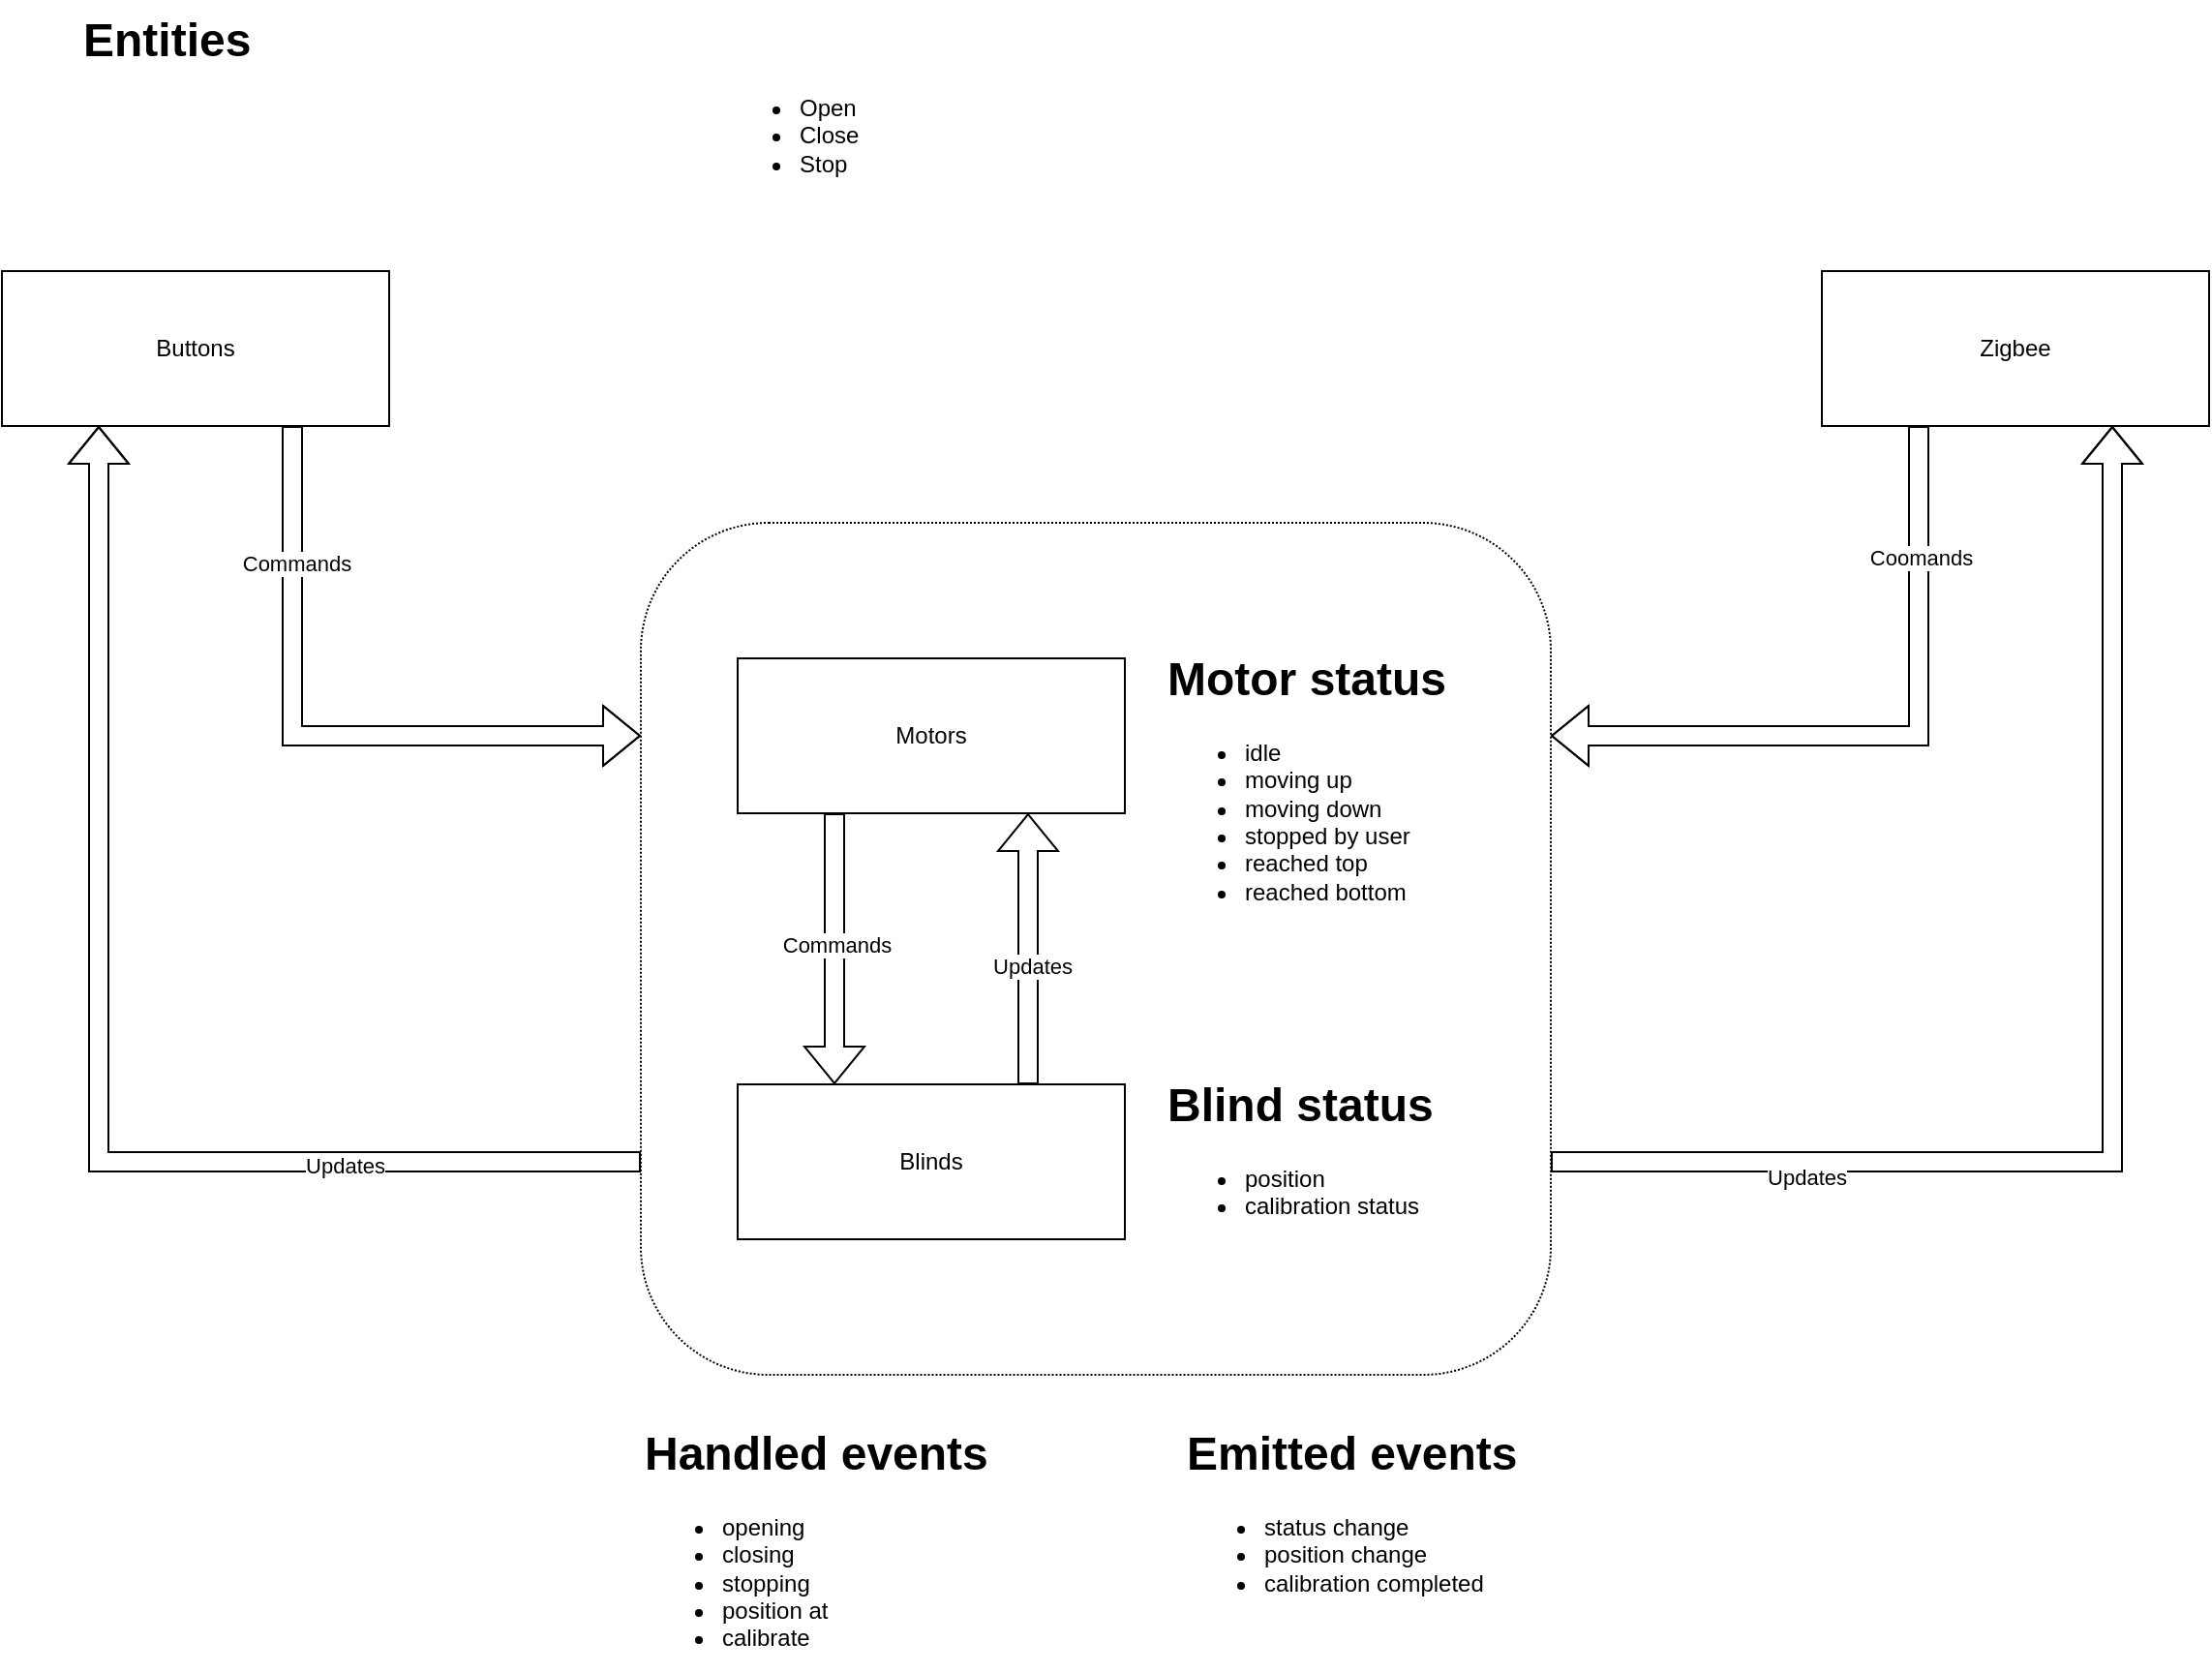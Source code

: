 <mxfile version="26.2.2">
  <diagram name="Entities" id="6bt8VVbiZC6MUEthMn2e">
    <mxGraphModel dx="1222" dy="814" grid="1" gridSize="10" guides="1" tooltips="1" connect="1" arrows="1" fold="1" page="1" pageScale="1" pageWidth="1169" pageHeight="827" math="0" shadow="0">
      <root>
        <mxCell id="0" />
        <mxCell id="1" parent="0" />
        <mxCell id="H7hudWMMLtQhsnyBlGZb-2" value="Buttons" style="rounded=0;whiteSpace=wrap;html=1;" vertex="1" parent="1">
          <mxGeometry x="40" y="140" width="200" height="80" as="geometry" />
        </mxCell>
        <mxCell id="H7hudWMMLtQhsnyBlGZb-4" value="Zigbee" style="rounded=0;whiteSpace=wrap;html=1;" vertex="1" parent="1">
          <mxGeometry x="980" y="140" width="200" height="80" as="geometry" />
        </mxCell>
        <mxCell id="H7hudWMMLtQhsnyBlGZb-5" value="&lt;h1 style=&quot;margin-top: 0px;&quot;&gt;Entities&lt;/h1&gt;" style="text;html=1;whiteSpace=wrap;overflow=hidden;rounded=0;" vertex="1" parent="1">
          <mxGeometry x="80" width="360" height="40" as="geometry" />
        </mxCell>
        <mxCell id="H7hudWMMLtQhsnyBlGZb-8" value="" style="shape=flexArrow;endArrow=classic;html=1;rounded=0;exitX=0.75;exitY=1;exitDx=0;exitDy=0;entryX=0;entryY=0.25;entryDx=0;entryDy=0;" edge="1" parent="1" source="H7hudWMMLtQhsnyBlGZb-2" target="H7hudWMMLtQhsnyBlGZb-15">
          <mxGeometry width="50" height="50" relative="1" as="geometry">
            <mxPoint x="440" y="430" as="sourcePoint" />
            <mxPoint x="310" y="450" as="targetPoint" />
            <Array as="points">
              <mxPoint x="190" y="380" />
            </Array>
          </mxGeometry>
        </mxCell>
        <mxCell id="H7hudWMMLtQhsnyBlGZb-9" value="Commands" style="edgeLabel;html=1;align=center;verticalAlign=middle;resizable=0;points=[];" vertex="1" connectable="0" parent="H7hudWMMLtQhsnyBlGZb-8">
          <mxGeometry x="-0.582" y="2" relative="1" as="geometry">
            <mxPoint as="offset" />
          </mxGeometry>
        </mxCell>
        <mxCell id="H7hudWMMLtQhsnyBlGZb-10" value="" style="shape=flexArrow;endArrow=classic;html=1;rounded=0;exitX=0.25;exitY=1;exitDx=0;exitDy=0;entryX=1;entryY=0.25;entryDx=0;entryDy=0;" edge="1" parent="1" source="H7hudWMMLtQhsnyBlGZb-4" target="H7hudWMMLtQhsnyBlGZb-15">
          <mxGeometry width="50" height="50" relative="1" as="geometry">
            <mxPoint x="770" y="430" as="sourcePoint" />
            <mxPoint x="950" y="450" as="targetPoint" />
            <Array as="points">
              <mxPoint x="1030" y="380" />
            </Array>
          </mxGeometry>
        </mxCell>
        <mxCell id="H7hudWMMLtQhsnyBlGZb-11" value="Coomands" style="edgeLabel;html=1;align=center;verticalAlign=middle;resizable=0;points=[];" vertex="1" connectable="0" parent="H7hudWMMLtQhsnyBlGZb-10">
          <mxGeometry x="-0.612" y="1" relative="1" as="geometry">
            <mxPoint as="offset" />
          </mxGeometry>
        </mxCell>
        <mxCell id="H7hudWMMLtQhsnyBlGZb-14" value="&lt;ul&gt;&lt;li&gt;Open&lt;/li&gt;&lt;li&gt;Close&lt;/li&gt;&lt;li&gt;Stop&lt;/li&gt;&lt;/ul&gt;&lt;p&gt;&lt;/p&gt;" style="text;html=1;whiteSpace=wrap;overflow=hidden;rounded=0;" vertex="1" parent="1">
          <mxGeometry x="410" y="30" width="190" height="80" as="geometry" />
        </mxCell>
        <mxCell id="H7hudWMMLtQhsnyBlGZb-15" value="" style="rounded=1;whiteSpace=wrap;html=1;dashed=1;dashPattern=1 1;" vertex="1" parent="1">
          <mxGeometry x="370" y="270" width="470" height="440" as="geometry" />
        </mxCell>
        <mxCell id="H7hudWMMLtQhsnyBlGZb-16" value="Motors" style="rounded=0;whiteSpace=wrap;html=1;" vertex="1" parent="1">
          <mxGeometry x="420" y="340" width="200" height="80" as="geometry" />
        </mxCell>
        <mxCell id="H7hudWMMLtQhsnyBlGZb-17" value="Blinds" style="rounded=0;whiteSpace=wrap;html=1;" vertex="1" parent="1">
          <mxGeometry x="420" y="560" width="200" height="80" as="geometry" />
        </mxCell>
        <mxCell id="H7hudWMMLtQhsnyBlGZb-18" value="" style="shape=flexArrow;endArrow=classic;html=1;rounded=0;exitX=0.25;exitY=1;exitDx=0;exitDy=0;entryX=0.25;entryY=0;entryDx=0;entryDy=0;" edge="1" parent="1" source="H7hudWMMLtQhsnyBlGZb-16" target="H7hudWMMLtQhsnyBlGZb-17">
          <mxGeometry width="50" height="50" relative="1" as="geometry">
            <mxPoint x="510" y="400" as="sourcePoint" />
            <mxPoint x="560" y="350" as="targetPoint" />
          </mxGeometry>
        </mxCell>
        <mxCell id="H7hudWMMLtQhsnyBlGZb-19" value="Drive" style="edgeLabel;html=1;align=center;verticalAlign=middle;resizable=0;points=[];" vertex="1" connectable="0" parent="H7hudWMMLtQhsnyBlGZb-18">
          <mxGeometry x="-0.036" y="1" relative="1" as="geometry">
            <mxPoint as="offset" />
          </mxGeometry>
        </mxCell>
        <mxCell id="H7hudWMMLtQhsnyBlGZb-26" value="Commands" style="edgeLabel;html=1;align=center;verticalAlign=middle;resizable=0;points=[];" vertex="1" connectable="0" parent="H7hudWMMLtQhsnyBlGZb-18">
          <mxGeometry x="-0.029" y="1" relative="1" as="geometry">
            <mxPoint as="offset" />
          </mxGeometry>
        </mxCell>
        <mxCell id="H7hudWMMLtQhsnyBlGZb-20" value="&lt;h1 style=&quot;margin-top: 0px;&quot;&gt;Blind status&lt;/h1&gt;&lt;p&gt;&lt;/p&gt;&lt;ul&gt;&lt;li&gt;position&lt;/li&gt;&lt;li&gt;&lt;span style=&quot;background-color: transparent; color: light-dark(rgb(0, 0, 0), rgb(255, 255, 255));&quot;&gt;calibration status&lt;/span&gt;&lt;/li&gt;&lt;/ul&gt;&lt;p&gt;&lt;/p&gt;" style="text;html=1;whiteSpace=wrap;overflow=hidden;rounded=0;" vertex="1" parent="1">
          <mxGeometry x="640" y="550" width="190" height="120" as="geometry" />
        </mxCell>
        <mxCell id="H7hudWMMLtQhsnyBlGZb-21" value="&lt;h1 style=&quot;margin-top: 0px;&quot;&gt;Motor status&lt;/h1&gt;&lt;p&gt;&lt;/p&gt;&lt;ul&gt;&lt;li&gt;idle&lt;/li&gt;&lt;li&gt;moving up&lt;/li&gt;&lt;li&gt;moving down&lt;/li&gt;&lt;li&gt;stopped by user&lt;/li&gt;&lt;li&gt;reached top&lt;/li&gt;&lt;li&gt;reached bottom&lt;/li&gt;&lt;/ul&gt;&lt;p&gt;&lt;/p&gt;" style="text;html=1;whiteSpace=wrap;overflow=hidden;rounded=0;" vertex="1" parent="1">
          <mxGeometry x="640" y="330" width="190" height="150" as="geometry" />
        </mxCell>
        <mxCell id="H7hudWMMLtQhsnyBlGZb-22" value="&lt;h1 style=&quot;margin-top: 0px;&quot;&gt;Emitted events&lt;/h1&gt;&lt;p&gt;&lt;/p&gt;&lt;ul&gt;&lt;li&gt;status change&lt;/li&gt;&lt;li&gt;&lt;span style=&quot;background-color: transparent; color: light-dark(rgb(0, 0, 0), rgb(255, 255, 255));&quot;&gt;position change&lt;/span&gt;&lt;/li&gt;&lt;li&gt;calibration completed&lt;/li&gt;&lt;/ul&gt;&lt;p&gt;&lt;/p&gt;" style="text;html=1;whiteSpace=wrap;overflow=hidden;rounded=0;" vertex="1" parent="1">
          <mxGeometry x="650" y="730" width="190" height="110" as="geometry" />
        </mxCell>
        <mxCell id="H7hudWMMLtQhsnyBlGZb-23" value="&lt;h1 style=&quot;margin-top: 0px;&quot;&gt;Handled events&lt;/h1&gt;&lt;p&gt;&lt;/p&gt;&lt;ul&gt;&lt;li&gt;opening&lt;/li&gt;&lt;li&gt;closing&lt;/li&gt;&lt;li&gt;stopping&lt;/li&gt;&lt;li&gt;position at&lt;/li&gt;&lt;li&gt;calibrate&lt;/li&gt;&lt;/ul&gt;&lt;p&gt;&lt;/p&gt;" style="text;html=1;whiteSpace=wrap;overflow=hidden;rounded=0;" vertex="1" parent="1">
          <mxGeometry x="370" y="730" width="220" height="130" as="geometry" />
        </mxCell>
        <mxCell id="H7hudWMMLtQhsnyBlGZb-24" value="" style="shape=flexArrow;endArrow=classic;html=1;rounded=0;exitX=0;exitY=0.75;exitDx=0;exitDy=0;entryX=0.25;entryY=1;entryDx=0;entryDy=0;" edge="1" parent="1" source="H7hudWMMLtQhsnyBlGZb-15" target="H7hudWMMLtQhsnyBlGZb-2">
          <mxGeometry width="50" height="50" relative="1" as="geometry">
            <mxPoint x="560" y="580" as="sourcePoint" />
            <mxPoint x="610" y="530" as="targetPoint" />
            <Array as="points">
              <mxPoint x="90" y="600" />
            </Array>
          </mxGeometry>
        </mxCell>
        <mxCell id="H7hudWMMLtQhsnyBlGZb-25" value="Updates" style="edgeLabel;html=1;align=center;verticalAlign=middle;resizable=0;points=[];" vertex="1" connectable="0" parent="H7hudWMMLtQhsnyBlGZb-24">
          <mxGeometry x="-0.536" y="2" relative="1" as="geometry">
            <mxPoint as="offset" />
          </mxGeometry>
        </mxCell>
        <mxCell id="H7hudWMMLtQhsnyBlGZb-27" value="" style="shape=flexArrow;endArrow=classic;html=1;rounded=0;entryX=0.75;entryY=1;entryDx=0;entryDy=0;exitX=0.75;exitY=0;exitDx=0;exitDy=0;" edge="1" parent="1" source="H7hudWMMLtQhsnyBlGZb-17" target="H7hudWMMLtQhsnyBlGZb-16">
          <mxGeometry width="50" height="50" relative="1" as="geometry">
            <mxPoint x="560" y="580" as="sourcePoint" />
            <mxPoint x="610" y="530" as="targetPoint" />
          </mxGeometry>
        </mxCell>
        <mxCell id="H7hudWMMLtQhsnyBlGZb-28" value="Updates" style="edgeLabel;html=1;align=center;verticalAlign=middle;resizable=0;points=[];" vertex="1" connectable="0" parent="H7hudWMMLtQhsnyBlGZb-27">
          <mxGeometry x="-0.129" y="-2" relative="1" as="geometry">
            <mxPoint as="offset" />
          </mxGeometry>
        </mxCell>
        <mxCell id="H7hudWMMLtQhsnyBlGZb-29" value="" style="shape=flexArrow;endArrow=classic;html=1;rounded=0;exitX=1;exitY=0.75;exitDx=0;exitDy=0;entryX=0.75;entryY=1;entryDx=0;entryDy=0;" edge="1" parent="1" source="H7hudWMMLtQhsnyBlGZb-15" target="H7hudWMMLtQhsnyBlGZb-4">
          <mxGeometry width="50" height="50" relative="1" as="geometry">
            <mxPoint x="560" y="580" as="sourcePoint" />
            <mxPoint x="610" y="530" as="targetPoint" />
            <Array as="points">
              <mxPoint x="1130" y="600" />
            </Array>
          </mxGeometry>
        </mxCell>
        <mxCell id="H7hudWMMLtQhsnyBlGZb-30" value="Updates" style="edgeLabel;html=1;align=center;verticalAlign=middle;resizable=0;points=[];" vertex="1" connectable="0" parent="H7hudWMMLtQhsnyBlGZb-29">
          <mxGeometry x="-0.606" y="-8" relative="1" as="geometry">
            <mxPoint as="offset" />
          </mxGeometry>
        </mxCell>
      </root>
    </mxGraphModel>
  </diagram>
</mxfile>
